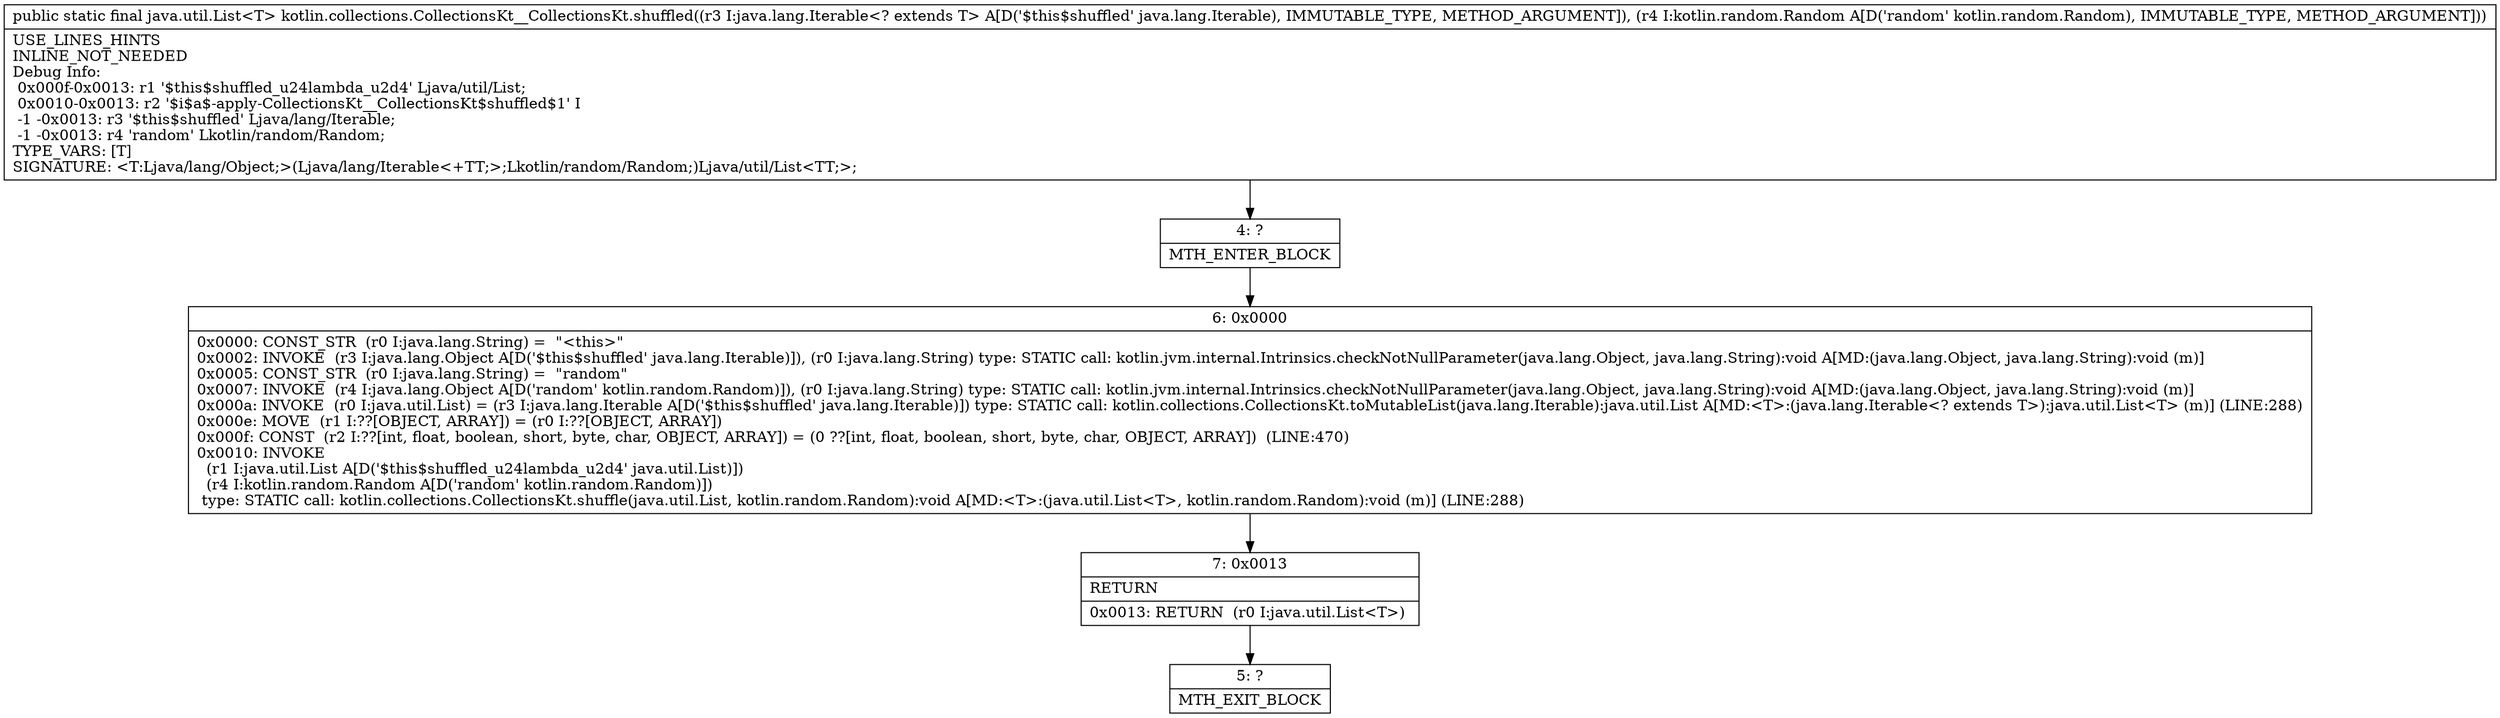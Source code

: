 digraph "CFG forkotlin.collections.CollectionsKt__CollectionsKt.shuffled(Ljava\/lang\/Iterable;Lkotlin\/random\/Random;)Ljava\/util\/List;" {
Node_4 [shape=record,label="{4\:\ ?|MTH_ENTER_BLOCK\l}"];
Node_6 [shape=record,label="{6\:\ 0x0000|0x0000: CONST_STR  (r0 I:java.lang.String) =  \"\<this\>\" \l0x0002: INVOKE  (r3 I:java.lang.Object A[D('$this$shuffled' java.lang.Iterable)]), (r0 I:java.lang.String) type: STATIC call: kotlin.jvm.internal.Intrinsics.checkNotNullParameter(java.lang.Object, java.lang.String):void A[MD:(java.lang.Object, java.lang.String):void (m)]\l0x0005: CONST_STR  (r0 I:java.lang.String) =  \"random\" \l0x0007: INVOKE  (r4 I:java.lang.Object A[D('random' kotlin.random.Random)]), (r0 I:java.lang.String) type: STATIC call: kotlin.jvm.internal.Intrinsics.checkNotNullParameter(java.lang.Object, java.lang.String):void A[MD:(java.lang.Object, java.lang.String):void (m)]\l0x000a: INVOKE  (r0 I:java.util.List) = (r3 I:java.lang.Iterable A[D('$this$shuffled' java.lang.Iterable)]) type: STATIC call: kotlin.collections.CollectionsKt.toMutableList(java.lang.Iterable):java.util.List A[MD:\<T\>:(java.lang.Iterable\<? extends T\>):java.util.List\<T\> (m)] (LINE:288)\l0x000e: MOVE  (r1 I:??[OBJECT, ARRAY]) = (r0 I:??[OBJECT, ARRAY]) \l0x000f: CONST  (r2 I:??[int, float, boolean, short, byte, char, OBJECT, ARRAY]) = (0 ??[int, float, boolean, short, byte, char, OBJECT, ARRAY])  (LINE:470)\l0x0010: INVOKE  \l  (r1 I:java.util.List A[D('$this$shuffled_u24lambda_u2d4' java.util.List)])\l  (r4 I:kotlin.random.Random A[D('random' kotlin.random.Random)])\l type: STATIC call: kotlin.collections.CollectionsKt.shuffle(java.util.List, kotlin.random.Random):void A[MD:\<T\>:(java.util.List\<T\>, kotlin.random.Random):void (m)] (LINE:288)\l}"];
Node_7 [shape=record,label="{7\:\ 0x0013|RETURN\l|0x0013: RETURN  (r0 I:java.util.List\<T\>) \l}"];
Node_5 [shape=record,label="{5\:\ ?|MTH_EXIT_BLOCK\l}"];
MethodNode[shape=record,label="{public static final java.util.List\<T\> kotlin.collections.CollectionsKt__CollectionsKt.shuffled((r3 I:java.lang.Iterable\<? extends T\> A[D('$this$shuffled' java.lang.Iterable), IMMUTABLE_TYPE, METHOD_ARGUMENT]), (r4 I:kotlin.random.Random A[D('random' kotlin.random.Random), IMMUTABLE_TYPE, METHOD_ARGUMENT]))  | USE_LINES_HINTS\lINLINE_NOT_NEEDED\lDebug Info:\l  0x000f\-0x0013: r1 '$this$shuffled_u24lambda_u2d4' Ljava\/util\/List;\l  0x0010\-0x0013: r2 '$i$a$\-apply\-CollectionsKt__CollectionsKt$shuffled$1' I\l  \-1 \-0x0013: r3 '$this$shuffled' Ljava\/lang\/Iterable;\l  \-1 \-0x0013: r4 'random' Lkotlin\/random\/Random;\lTYPE_VARS: [T]\lSIGNATURE: \<T:Ljava\/lang\/Object;\>(Ljava\/lang\/Iterable\<+TT;\>;Lkotlin\/random\/Random;)Ljava\/util\/List\<TT;\>;\l}"];
MethodNode -> Node_4;Node_4 -> Node_6;
Node_6 -> Node_7;
Node_7 -> Node_5;
}

